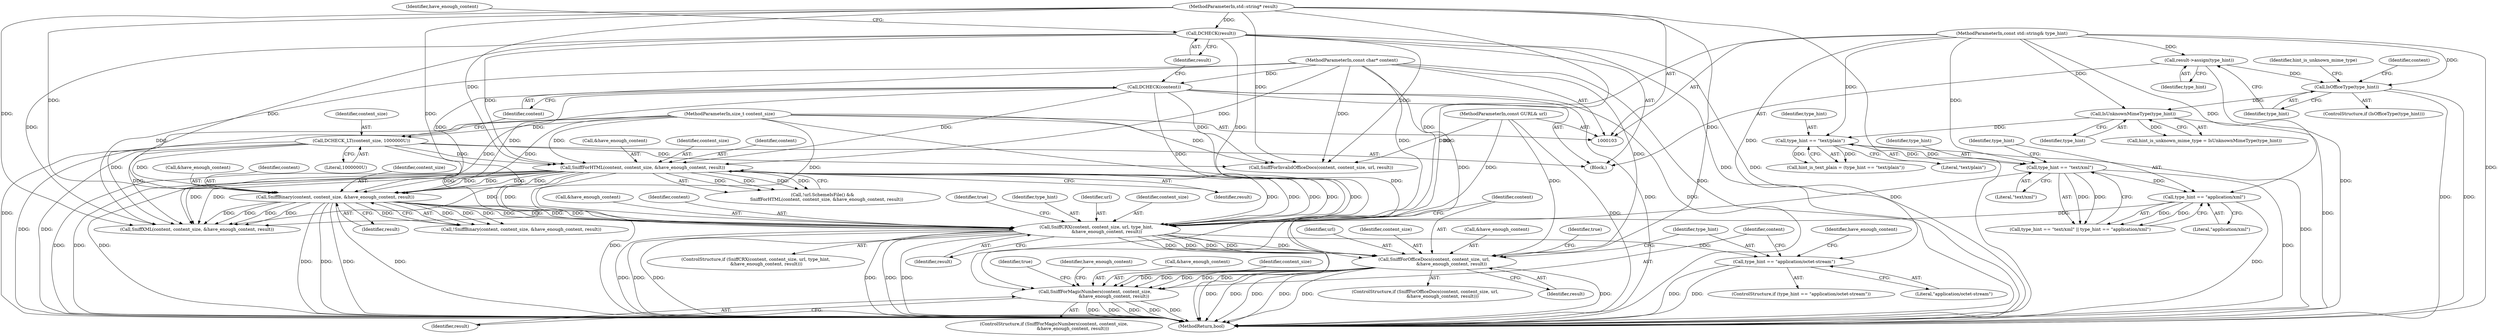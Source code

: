 digraph "1_Chrome_9afc491d6d64d54bf01f526abcc3d8344d90fa42_0@pointer" {
"1000198" [label="(Call,SniffCRX(content, content_size, url, type_hint,\n               &have_enough_content, result))"];
"1000113" [label="(Call,DCHECK(content))"];
"1000104" [label="(MethodParameterIn,const char* content)"];
"1000165" [label="(Call,SniffBinary(content, content_size, &have_enough_content, result))"];
"1000143" [label="(Call,SniffForHTML(content, content_size, &have_enough_content, result))"];
"1000110" [label="(Call,DCHECK_LT(content_size, 1000000U))"];
"1000105" [label="(MethodParameterIn,size_t content_size)"];
"1000115" [label="(Call,DCHECK(result))"];
"1000108" [label="(MethodParameterIn,std::string* result)"];
"1000106" [label="(MethodParameterIn,const GURL& url)"];
"1000179" [label="(Call,type_hint == \"text/xml\")"];
"1000155" [label="(Call,type_hint == \"text/plain\")"];
"1000135" [label="(Call,IsUnknownMimeType(type_hint))"];
"1000124" [label="(Call,IsOfficeType(type_hint))"];
"1000121" [label="(Call,result->assign(type_hint))"];
"1000107" [label="(MethodParameterIn,const std::string& type_hint)"];
"1000182" [label="(Call,type_hint == \"application/xml\")"];
"1000209" [label="(Call,SniffForOfficeDocs(content, content_size, url,\n                         &have_enough_content, result))"];
"1000225" [label="(Call,SniffForMagicNumbers(content, content_size,\n                           &have_enough_content, result))"];
"1000219" [label="(Call,type_hint == \"application/octet-stream\")"];
"1000187" [label="(Call,SniffXML(content, content_size, &have_enough_content, result))"];
"1000105" [label="(MethodParameterIn,size_t content_size)"];
"1000219" [label="(Call,type_hint == \"application/octet-stream\")"];
"1000113" [label="(Call,DCHECK(content))"];
"1000146" [label="(Call,&have_enough_content)"];
"1000203" [label="(Call,&have_enough_content)"];
"1000145" [label="(Identifier,content_size)"];
"1000123" [label="(ControlStructure,if (IsOfficeType(type_hint)))"];
"1000140" [label="(Call,!url.SchemeIsFile() &&\n      SniffForHTML(content, content_size, &have_enough_content, result))"];
"1000165" [label="(Call,SniffBinary(content, content_size, &have_enough_content, result))"];
"1000232" [label="(Identifier,true)"];
"1000209" [label="(Call,SniffForOfficeDocs(content, content_size, url,\n                         &have_enough_content, result))"];
"1000115" [label="(Call,DCHECK(result))"];
"1000119" [label="(Identifier,have_enough_content)"];
"1000183" [label="(Identifier,type_hint)"];
"1000235" [label="(MethodReturn,bool)"];
"1000212" [label="(Identifier,url)"];
"1000224" [label="(ControlStructure,if (SniffForMagicNumbers(content, content_size,\n                           &have_enough_content, result)))"];
"1000170" [label="(Identifier,result)"];
"1000234" [label="(Identifier,have_enough_content)"];
"1000221" [label="(Literal,\"application/octet-stream\")"];
"1000199" [label="(Identifier,content)"];
"1000155" [label="(Call,type_hint == \"text/plain\")"];
"1000122" [label="(Identifier,type_hint)"];
"1000164" [label="(Call,!SniffBinary(content, content_size, &have_enough_content, result))"];
"1000197" [label="(ControlStructure,if (SniffCRX(content, content_size, url, type_hint,\n               &have_enough_content, result)))"];
"1000168" [label="(Call,&have_enough_content)"];
"1000144" [label="(Identifier,content)"];
"1000218" [label="(ControlStructure,if (type_hint == \"application/octet-stream\"))"];
"1000124" [label="(Call,IsOfficeType(type_hint))"];
"1000136" [label="(Identifier,type_hint)"];
"1000143" [label="(Call,SniffForHTML(content, content_size, &have_enough_content, result))"];
"1000166" [label="(Identifier,content)"];
"1000114" [label="(Identifier,content)"];
"1000230" [label="(Identifier,result)"];
"1000181" [label="(Literal,\"text/xml\")"];
"1000116" [label="(Identifier,result)"];
"1000180" [label="(Identifier,type_hint)"];
"1000134" [label="(Identifier,hint_is_unknown_mime_type)"];
"1000226" [label="(Identifier,content)"];
"1000127" [label="(Call,SniffForInvalidOfficeDocs(content, content_size, url, result))"];
"1000228" [label="(Call,&have_enough_content)"];
"1000167" [label="(Identifier,content_size)"];
"1000198" [label="(Call,SniffCRX(content, content_size, url, type_hint,\n               &have_enough_content, result))"];
"1000148" [label="(Identifier,result)"];
"1000125" [label="(Identifier,type_hint)"];
"1000184" [label="(Literal,\"application/xml\")"];
"1000111" [label="(Identifier,content_size)"];
"1000108" [label="(MethodParameterIn,std::string* result)"];
"1000135" [label="(Call,IsUnknownMimeType(type_hint))"];
"1000178" [label="(Call,type_hint == \"text/xml\" || type_hint == \"application/xml\")"];
"1000227" [label="(Identifier,content_size)"];
"1000208" [label="(ControlStructure,if (SniffForOfficeDocs(content, content_size, url,\n                         &have_enough_content, result)))"];
"1000109" [label="(Block,)"];
"1000225" [label="(Call,SniffForMagicNumbers(content, content_size,\n                           &have_enough_content, result))"];
"1000157" [label="(Literal,\"text/plain\")"];
"1000128" [label="(Identifier,content)"];
"1000220" [label="(Identifier,type_hint)"];
"1000223" [label="(Identifier,have_enough_content)"];
"1000112" [label="(Literal,1000000U)"];
"1000106" [label="(MethodParameterIn,const GURL& url)"];
"1000211" [label="(Identifier,content_size)"];
"1000153" [label="(Call,hint_is_text_plain = (type_hint == \"text/plain\"))"];
"1000213" [label="(Call,&have_enough_content)"];
"1000156" [label="(Identifier,type_hint)"];
"1000207" [label="(Identifier,true)"];
"1000215" [label="(Identifier,result)"];
"1000179" [label="(Call,type_hint == \"text/xml\")"];
"1000110" [label="(Call,DCHECK_LT(content_size, 1000000U))"];
"1000205" [label="(Identifier,result)"];
"1000107" [label="(MethodParameterIn,const std::string& type_hint)"];
"1000202" [label="(Identifier,type_hint)"];
"1000201" [label="(Identifier,url)"];
"1000104" [label="(MethodParameterIn,const char* content)"];
"1000133" [label="(Call,hint_is_unknown_mime_type = IsUnknownMimeType(type_hint))"];
"1000121" [label="(Call,result->assign(type_hint))"];
"1000200" [label="(Identifier,content_size)"];
"1000210" [label="(Identifier,content)"];
"1000217" [label="(Identifier,true)"];
"1000182" [label="(Call,type_hint == \"application/xml\")"];
"1000198" -> "1000197"  [label="AST: "];
"1000198" -> "1000205"  [label="CFG: "];
"1000199" -> "1000198"  [label="AST: "];
"1000200" -> "1000198"  [label="AST: "];
"1000201" -> "1000198"  [label="AST: "];
"1000202" -> "1000198"  [label="AST: "];
"1000203" -> "1000198"  [label="AST: "];
"1000205" -> "1000198"  [label="AST: "];
"1000207" -> "1000198"  [label="CFG: "];
"1000210" -> "1000198"  [label="CFG: "];
"1000198" -> "1000235"  [label="DDG: "];
"1000198" -> "1000235"  [label="DDG: "];
"1000198" -> "1000235"  [label="DDG: "];
"1000198" -> "1000235"  [label="DDG: "];
"1000198" -> "1000235"  [label="DDG: "];
"1000198" -> "1000235"  [label="DDG: "];
"1000198" -> "1000235"  [label="DDG: "];
"1000113" -> "1000198"  [label="DDG: "];
"1000165" -> "1000198"  [label="DDG: "];
"1000165" -> "1000198"  [label="DDG: "];
"1000165" -> "1000198"  [label="DDG: "];
"1000165" -> "1000198"  [label="DDG: "];
"1000143" -> "1000198"  [label="DDG: "];
"1000143" -> "1000198"  [label="DDG: "];
"1000143" -> "1000198"  [label="DDG: "];
"1000143" -> "1000198"  [label="DDG: "];
"1000104" -> "1000198"  [label="DDG: "];
"1000110" -> "1000198"  [label="DDG: "];
"1000105" -> "1000198"  [label="DDG: "];
"1000106" -> "1000198"  [label="DDG: "];
"1000179" -> "1000198"  [label="DDG: "];
"1000182" -> "1000198"  [label="DDG: "];
"1000107" -> "1000198"  [label="DDG: "];
"1000115" -> "1000198"  [label="DDG: "];
"1000108" -> "1000198"  [label="DDG: "];
"1000198" -> "1000209"  [label="DDG: "];
"1000198" -> "1000209"  [label="DDG: "];
"1000198" -> "1000209"  [label="DDG: "];
"1000198" -> "1000209"  [label="DDG: "];
"1000198" -> "1000209"  [label="DDG: "];
"1000198" -> "1000219"  [label="DDG: "];
"1000113" -> "1000109"  [label="AST: "];
"1000113" -> "1000114"  [label="CFG: "];
"1000114" -> "1000113"  [label="AST: "];
"1000116" -> "1000113"  [label="CFG: "];
"1000113" -> "1000235"  [label="DDG: "];
"1000113" -> "1000235"  [label="DDG: "];
"1000104" -> "1000113"  [label="DDG: "];
"1000113" -> "1000127"  [label="DDG: "];
"1000113" -> "1000143"  [label="DDG: "];
"1000113" -> "1000165"  [label="DDG: "];
"1000113" -> "1000187"  [label="DDG: "];
"1000104" -> "1000103"  [label="AST: "];
"1000104" -> "1000235"  [label="DDG: "];
"1000104" -> "1000127"  [label="DDG: "];
"1000104" -> "1000143"  [label="DDG: "];
"1000104" -> "1000165"  [label="DDG: "];
"1000104" -> "1000187"  [label="DDG: "];
"1000104" -> "1000209"  [label="DDG: "];
"1000104" -> "1000225"  [label="DDG: "];
"1000165" -> "1000164"  [label="AST: "];
"1000165" -> "1000170"  [label="CFG: "];
"1000166" -> "1000165"  [label="AST: "];
"1000167" -> "1000165"  [label="AST: "];
"1000168" -> "1000165"  [label="AST: "];
"1000170" -> "1000165"  [label="AST: "];
"1000164" -> "1000165"  [label="CFG: "];
"1000165" -> "1000235"  [label="DDG: "];
"1000165" -> "1000235"  [label="DDG: "];
"1000165" -> "1000235"  [label="DDG: "];
"1000165" -> "1000235"  [label="DDG: "];
"1000165" -> "1000164"  [label="DDG: "];
"1000165" -> "1000164"  [label="DDG: "];
"1000165" -> "1000164"  [label="DDG: "];
"1000165" -> "1000164"  [label="DDG: "];
"1000143" -> "1000165"  [label="DDG: "];
"1000143" -> "1000165"  [label="DDG: "];
"1000143" -> "1000165"  [label="DDG: "];
"1000143" -> "1000165"  [label="DDG: "];
"1000110" -> "1000165"  [label="DDG: "];
"1000105" -> "1000165"  [label="DDG: "];
"1000115" -> "1000165"  [label="DDG: "];
"1000108" -> "1000165"  [label="DDG: "];
"1000165" -> "1000187"  [label="DDG: "];
"1000165" -> "1000187"  [label="DDG: "];
"1000165" -> "1000187"  [label="DDG: "];
"1000165" -> "1000187"  [label="DDG: "];
"1000143" -> "1000140"  [label="AST: "];
"1000143" -> "1000148"  [label="CFG: "];
"1000144" -> "1000143"  [label="AST: "];
"1000145" -> "1000143"  [label="AST: "];
"1000146" -> "1000143"  [label="AST: "];
"1000148" -> "1000143"  [label="AST: "];
"1000140" -> "1000143"  [label="CFG: "];
"1000143" -> "1000235"  [label="DDG: "];
"1000143" -> "1000235"  [label="DDG: "];
"1000143" -> "1000235"  [label="DDG: "];
"1000143" -> "1000235"  [label="DDG: "];
"1000143" -> "1000140"  [label="DDG: "];
"1000143" -> "1000140"  [label="DDG: "];
"1000143" -> "1000140"  [label="DDG: "];
"1000143" -> "1000140"  [label="DDG: "];
"1000110" -> "1000143"  [label="DDG: "];
"1000105" -> "1000143"  [label="DDG: "];
"1000115" -> "1000143"  [label="DDG: "];
"1000108" -> "1000143"  [label="DDG: "];
"1000143" -> "1000187"  [label="DDG: "];
"1000143" -> "1000187"  [label="DDG: "];
"1000143" -> "1000187"  [label="DDG: "];
"1000143" -> "1000187"  [label="DDG: "];
"1000110" -> "1000109"  [label="AST: "];
"1000110" -> "1000112"  [label="CFG: "];
"1000111" -> "1000110"  [label="AST: "];
"1000112" -> "1000110"  [label="AST: "];
"1000114" -> "1000110"  [label="CFG: "];
"1000110" -> "1000235"  [label="DDG: "];
"1000110" -> "1000235"  [label="DDG: "];
"1000105" -> "1000110"  [label="DDG: "];
"1000110" -> "1000127"  [label="DDG: "];
"1000110" -> "1000187"  [label="DDG: "];
"1000105" -> "1000103"  [label="AST: "];
"1000105" -> "1000235"  [label="DDG: "];
"1000105" -> "1000127"  [label="DDG: "];
"1000105" -> "1000187"  [label="DDG: "];
"1000105" -> "1000209"  [label="DDG: "];
"1000105" -> "1000225"  [label="DDG: "];
"1000115" -> "1000109"  [label="AST: "];
"1000115" -> "1000116"  [label="CFG: "];
"1000116" -> "1000115"  [label="AST: "];
"1000119" -> "1000115"  [label="CFG: "];
"1000115" -> "1000235"  [label="DDG: "];
"1000115" -> "1000235"  [label="DDG: "];
"1000108" -> "1000115"  [label="DDG: "];
"1000115" -> "1000127"  [label="DDG: "];
"1000115" -> "1000187"  [label="DDG: "];
"1000108" -> "1000103"  [label="AST: "];
"1000108" -> "1000235"  [label="DDG: "];
"1000108" -> "1000127"  [label="DDG: "];
"1000108" -> "1000187"  [label="DDG: "];
"1000108" -> "1000209"  [label="DDG: "];
"1000108" -> "1000225"  [label="DDG: "];
"1000106" -> "1000103"  [label="AST: "];
"1000106" -> "1000235"  [label="DDG: "];
"1000106" -> "1000127"  [label="DDG: "];
"1000106" -> "1000209"  [label="DDG: "];
"1000179" -> "1000178"  [label="AST: "];
"1000179" -> "1000181"  [label="CFG: "];
"1000180" -> "1000179"  [label="AST: "];
"1000181" -> "1000179"  [label="AST: "];
"1000183" -> "1000179"  [label="CFG: "];
"1000178" -> "1000179"  [label="CFG: "];
"1000179" -> "1000235"  [label="DDG: "];
"1000179" -> "1000178"  [label="DDG: "];
"1000179" -> "1000178"  [label="DDG: "];
"1000155" -> "1000179"  [label="DDG: "];
"1000107" -> "1000179"  [label="DDG: "];
"1000179" -> "1000182"  [label="DDG: "];
"1000155" -> "1000153"  [label="AST: "];
"1000155" -> "1000157"  [label="CFG: "];
"1000156" -> "1000155"  [label="AST: "];
"1000157" -> "1000155"  [label="AST: "];
"1000153" -> "1000155"  [label="CFG: "];
"1000155" -> "1000235"  [label="DDG: "];
"1000155" -> "1000153"  [label="DDG: "];
"1000155" -> "1000153"  [label="DDG: "];
"1000135" -> "1000155"  [label="DDG: "];
"1000107" -> "1000155"  [label="DDG: "];
"1000135" -> "1000133"  [label="AST: "];
"1000135" -> "1000136"  [label="CFG: "];
"1000136" -> "1000135"  [label="AST: "];
"1000133" -> "1000135"  [label="CFG: "];
"1000135" -> "1000235"  [label="DDG: "];
"1000135" -> "1000133"  [label="DDG: "];
"1000124" -> "1000135"  [label="DDG: "];
"1000107" -> "1000135"  [label="DDG: "];
"1000124" -> "1000123"  [label="AST: "];
"1000124" -> "1000125"  [label="CFG: "];
"1000125" -> "1000124"  [label="AST: "];
"1000128" -> "1000124"  [label="CFG: "];
"1000134" -> "1000124"  [label="CFG: "];
"1000124" -> "1000235"  [label="DDG: "];
"1000124" -> "1000235"  [label="DDG: "];
"1000121" -> "1000124"  [label="DDG: "];
"1000107" -> "1000124"  [label="DDG: "];
"1000121" -> "1000109"  [label="AST: "];
"1000121" -> "1000122"  [label="CFG: "];
"1000122" -> "1000121"  [label="AST: "];
"1000125" -> "1000121"  [label="CFG: "];
"1000121" -> "1000235"  [label="DDG: "];
"1000107" -> "1000121"  [label="DDG: "];
"1000107" -> "1000103"  [label="AST: "];
"1000107" -> "1000235"  [label="DDG: "];
"1000107" -> "1000182"  [label="DDG: "];
"1000107" -> "1000219"  [label="DDG: "];
"1000182" -> "1000178"  [label="AST: "];
"1000182" -> "1000184"  [label="CFG: "];
"1000183" -> "1000182"  [label="AST: "];
"1000184" -> "1000182"  [label="AST: "];
"1000178" -> "1000182"  [label="CFG: "];
"1000182" -> "1000235"  [label="DDG: "];
"1000182" -> "1000178"  [label="DDG: "];
"1000182" -> "1000178"  [label="DDG: "];
"1000209" -> "1000208"  [label="AST: "];
"1000209" -> "1000215"  [label="CFG: "];
"1000210" -> "1000209"  [label="AST: "];
"1000211" -> "1000209"  [label="AST: "];
"1000212" -> "1000209"  [label="AST: "];
"1000213" -> "1000209"  [label="AST: "];
"1000215" -> "1000209"  [label="AST: "];
"1000217" -> "1000209"  [label="CFG: "];
"1000220" -> "1000209"  [label="CFG: "];
"1000209" -> "1000235"  [label="DDG: "];
"1000209" -> "1000235"  [label="DDG: "];
"1000209" -> "1000235"  [label="DDG: "];
"1000209" -> "1000235"  [label="DDG: "];
"1000209" -> "1000235"  [label="DDG: "];
"1000209" -> "1000235"  [label="DDG: "];
"1000209" -> "1000225"  [label="DDG: "];
"1000209" -> "1000225"  [label="DDG: "];
"1000209" -> "1000225"  [label="DDG: "];
"1000209" -> "1000225"  [label="DDG: "];
"1000225" -> "1000224"  [label="AST: "];
"1000225" -> "1000230"  [label="CFG: "];
"1000226" -> "1000225"  [label="AST: "];
"1000227" -> "1000225"  [label="AST: "];
"1000228" -> "1000225"  [label="AST: "];
"1000230" -> "1000225"  [label="AST: "];
"1000232" -> "1000225"  [label="CFG: "];
"1000234" -> "1000225"  [label="CFG: "];
"1000225" -> "1000235"  [label="DDG: "];
"1000225" -> "1000235"  [label="DDG: "];
"1000225" -> "1000235"  [label="DDG: "];
"1000225" -> "1000235"  [label="DDG: "];
"1000225" -> "1000235"  [label="DDG: "];
"1000219" -> "1000218"  [label="AST: "];
"1000219" -> "1000221"  [label="CFG: "];
"1000220" -> "1000219"  [label="AST: "];
"1000221" -> "1000219"  [label="AST: "];
"1000223" -> "1000219"  [label="CFG: "];
"1000226" -> "1000219"  [label="CFG: "];
"1000219" -> "1000235"  [label="DDG: "];
"1000219" -> "1000235"  [label="DDG: "];
}
